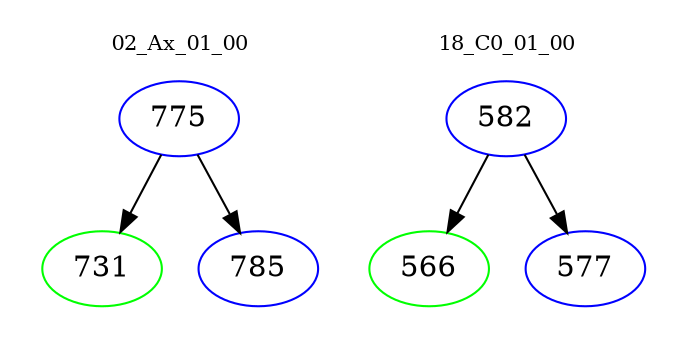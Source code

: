 digraph{
subgraph cluster_0 {
color = white
label = "02_Ax_01_00";
fontsize=10;
T0_775 [label="775", color="blue"]
T0_775 -> T0_731 [color="black"]
T0_731 [label="731", color="green"]
T0_775 -> T0_785 [color="black"]
T0_785 [label="785", color="blue"]
}
subgraph cluster_1 {
color = white
label = "18_C0_01_00";
fontsize=10;
T1_582 [label="582", color="blue"]
T1_582 -> T1_566 [color="black"]
T1_566 [label="566", color="green"]
T1_582 -> T1_577 [color="black"]
T1_577 [label="577", color="blue"]
}
}
